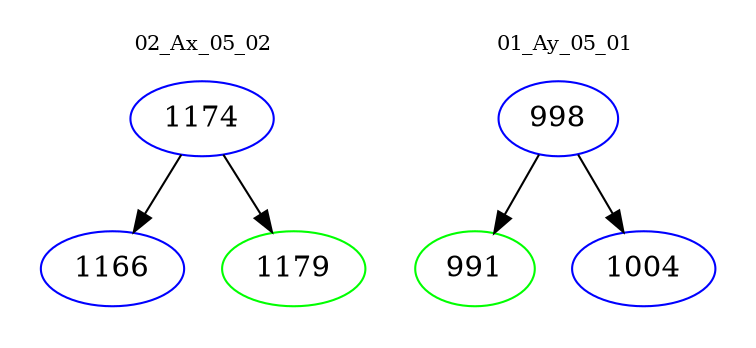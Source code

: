digraph{
subgraph cluster_0 {
color = white
label = "02_Ax_05_02";
fontsize=10;
T0_1174 [label="1174", color="blue"]
T0_1174 -> T0_1166 [color="black"]
T0_1166 [label="1166", color="blue"]
T0_1174 -> T0_1179 [color="black"]
T0_1179 [label="1179", color="green"]
}
subgraph cluster_1 {
color = white
label = "01_Ay_05_01";
fontsize=10;
T1_998 [label="998", color="blue"]
T1_998 -> T1_991 [color="black"]
T1_991 [label="991", color="green"]
T1_998 -> T1_1004 [color="black"]
T1_1004 [label="1004", color="blue"]
}
}
